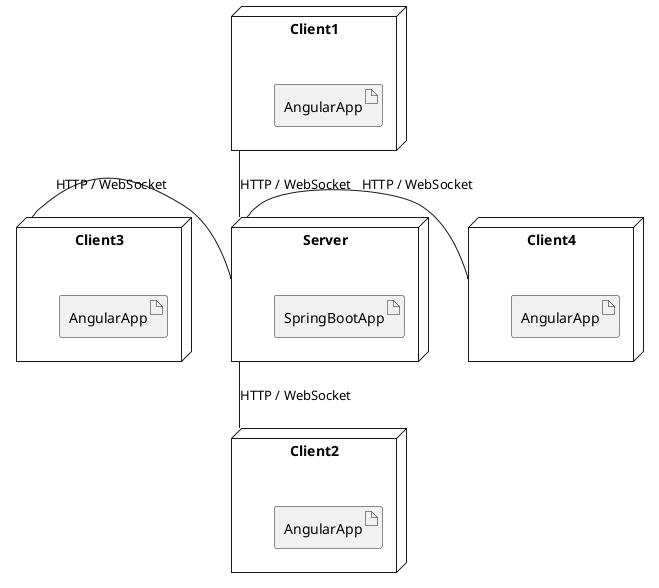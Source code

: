 @startuml
node Client1 {
    artifact AngularApp as front1
}

node Client2 {
    artifact AngularApp as front2
}

node Client3 {
    artifact AngularApp as front3
}

node Client4 {
    artifact AngularApp as front4
}


node Server {
    artifact SpringBootApp
}



Server -up- Client1: HTTP / WebSocket
Server -down- Client2 : HTTP / WebSocket
Server -left- Client3 : HTTP / WebSocket
Server -right- Client4 : HTTP / WebSocket

@enduml
